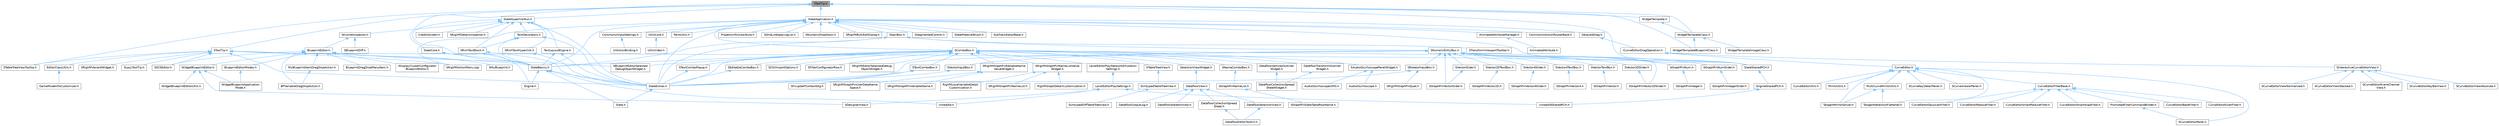 digraph "IToolTip.h"
{
 // INTERACTIVE_SVG=YES
 // LATEX_PDF_SIZE
  bgcolor="transparent";
  edge [fontname=Helvetica,fontsize=10,labelfontname=Helvetica,labelfontsize=10];
  node [fontname=Helvetica,fontsize=10,shape=box,height=0.2,width=0.4];
  Node1 [id="Node000001",label="IToolTip.h",height=0.2,width=0.4,color="gray40", fillcolor="grey60", style="filled", fontcolor="black",tooltip=" "];
  Node1 -> Node2 [id="edge1_Node000001_Node000002",dir="back",color="steelblue1",style="solid",tooltip=" "];
  Node2 [id="Node000002",label="STableTreeViewTooltip.h",height=0.2,width=0.4,color="grey40", fillcolor="white", style="filled",URL="$d3/d09/STableTreeViewTooltip_8h.html",tooltip=" "];
  Node1 -> Node3 [id="edge2_Node000001_Node000003",dir="back",color="steelblue1",style="solid",tooltip=" "];
  Node3 [id="Node000003",label="SToolTip.h",height=0.2,width=0.4,color="grey40", fillcolor="white", style="filled",URL="$db/da8/SToolTip_8h.html",tooltip=" "];
  Node3 -> Node4 [id="edge3_Node000003_Node000004",dir="back",color="steelblue1",style="solid",tooltip=" "];
  Node4 [id="Node000004",label="EditorClassUtils.h",height=0.2,width=0.4,color="grey40", fillcolor="white", style="filled",URL="$d8/d26/EditorClassUtils_8h.html",tooltip=" "];
  Node4 -> Node5 [id="edge4_Node000004_Node000005",dir="back",color="steelblue1",style="solid",tooltip=" "];
  Node5 [id="Node000005",label="GameModeInfoCustomizer.h",height=0.2,width=0.4,color="grey40", fillcolor="white", style="filled",URL="$d5/df3/GameModeInfoCustomizer_8h.html",tooltip=" "];
  Node3 -> Node6 [id="edge5_Node000003_Node000006",dir="back",color="steelblue1",style="solid",tooltip=" "];
  Node6 [id="Node000006",label="SLazyToolTip.h",height=0.2,width=0.4,color="grey40", fillcolor="white", style="filled",URL="$da/dc5/SLazyToolTip_8h.html",tooltip=" "];
  Node3 -> Node7 [id="edge6_Node000003_Node000007",dir="back",color="steelblue1",style="solid",tooltip=" "];
  Node7 [id="Node000007",label="SRigVMActionMenu.cpp",height=0.2,width=0.4,color="grey40", fillcolor="white", style="filled",URL="$dc/d4c/SRigVMActionMenu_8cpp.html",tooltip=" "];
  Node3 -> Node8 [id="edge7_Node000003_Node000008",dir="back",color="steelblue1",style="solid",tooltip=" "];
  Node8 [id="Node000008",label="SRigVMVariantWidget.h",height=0.2,width=0.4,color="grey40", fillcolor="white", style="filled",URL="$d5/d61/SRigVMVariantWidget_8h.html",tooltip=" "];
  Node3 -> Node9 [id="edge8_Node000003_Node000009",dir="back",color="steelblue1",style="solid",tooltip=" "];
  Node9 [id="Node000009",label="SSCSEditor.h",height=0.2,width=0.4,color="grey40", fillcolor="white", style="filled",URL="$d0/d2e/SSCSEditor_8h.html",tooltip=" "];
  Node3 -> Node2 [id="edge9_Node000003_Node000002",dir="back",color="steelblue1",style="solid",tooltip=" "];
  Node3 -> Node10 [id="edge10_Node000003_Node000010",dir="back",color="steelblue1",style="solid",tooltip=" "];
  Node10 [id="Node000010",label="SlateBasics.h",height=0.2,width=0.4,color="grey40", fillcolor="white", style="filled",URL="$da/d2f/SlateBasics_8h.html",tooltip=" "];
  Node10 -> Node11 [id="edge11_Node000010_Node000011",dir="back",color="steelblue1",style="solid",tooltip=" "];
  Node11 [id="Node000011",label="Engine.h",height=0.2,width=0.4,color="grey40", fillcolor="white", style="filled",URL="$d1/d34/Public_2Engine_8h.html",tooltip=" "];
  Node10 -> Node12 [id="edge12_Node000010_Node000012",dir="back",color="steelblue1",style="solid",tooltip=" "];
  Node12 [id="Node000012",label="Slate.h",height=0.2,width=0.4,color="grey40", fillcolor="white", style="filled",URL="$d2/dc0/Slate_8h.html",tooltip=" "];
  Node10 -> Node13 [id="edge13_Node000010_Node000013",dir="back",color="steelblue1",style="solid",tooltip=" "];
  Node13 [id="Node000013",label="SlateExtras.h",height=0.2,width=0.4,color="grey40", fillcolor="white", style="filled",URL="$d8/dec/SlateExtras_8h.html",tooltip=" "];
  Node13 -> Node12 [id="edge14_Node000013_Node000012",dir="back",color="steelblue1",style="solid",tooltip=" "];
  Node10 -> Node14 [id="edge15_Node000010_Node000014",dir="back",color="steelblue1",style="solid",tooltip=" "];
  Node14 [id="Node000014",label="UnrealEd.h",height=0.2,width=0.4,color="grey40", fillcolor="white", style="filled",URL="$d2/d5f/UnrealEd_8h.html",tooltip=" "];
  Node3 -> Node13 [id="edge16_Node000003_Node000013",dir="back",color="steelblue1",style="solid",tooltip=" "];
  Node3 -> Node15 [id="edge17_Node000003_Node000015",dir="back",color="steelblue1",style="solid",tooltip=" "];
  Node15 [id="Node000015",label="SlateSharedPCH.h",height=0.2,width=0.4,color="grey40", fillcolor="white", style="filled",URL="$d1/dfc/SlateSharedPCH_8h.html",tooltip=" "];
  Node15 -> Node16 [id="edge18_Node000015_Node000016",dir="back",color="steelblue1",style="solid",tooltip=" "];
  Node16 [id="Node000016",label="EngineSharedPCH.h",height=0.2,width=0.4,color="grey40", fillcolor="white", style="filled",URL="$dc/dbb/EngineSharedPCH_8h.html",tooltip=" "];
  Node16 -> Node17 [id="edge19_Node000016_Node000017",dir="back",color="steelblue1",style="solid",tooltip=" "];
  Node17 [id="Node000017",label="UnrealEdSharedPCH.h",height=0.2,width=0.4,color="grey40", fillcolor="white", style="filled",URL="$d1/de6/UnrealEdSharedPCH_8h.html",tooltip=" "];
  Node1 -> Node18 [id="edge20_Node000001_Node000018",dir="back",color="steelblue1",style="solid",tooltip=" "];
  Node18 [id="Node000018",label="SlateApplication.h",height=0.2,width=0.4,color="grey40", fillcolor="white", style="filled",URL="$db/d28/SlateApplication_8h.html",tooltip=" "];
  Node18 -> Node19 [id="edge21_Node000018_Node000019",dir="back",color="steelblue1",style="solid",tooltip=" "];
  Node19 [id="Node000019",label="AnimatedAttributeManager.h",height=0.2,width=0.4,color="grey40", fillcolor="white", style="filled",URL="$d8/d68/AnimatedAttributeManager_8h.html",tooltip=" "];
  Node19 -> Node20 [id="edge22_Node000019_Node000020",dir="back",color="steelblue1",style="solid",tooltip=" "];
  Node20 [id="Node000020",label="AnimatedAttribute.h",height=0.2,width=0.4,color="grey40", fillcolor="white", style="filled",URL="$dd/df4/AnimatedAttribute_8h.html",tooltip=" "];
  Node18 -> Node21 [id="edge23_Node000018_Node000021",dir="back",color="steelblue1",style="solid",tooltip=" "];
  Node21 [id="Node000021",label="CommonUIActionRouterBase.h",height=0.2,width=0.4,color="grey40", fillcolor="white", style="filled",URL="$d9/dd5/CommonUIActionRouterBase_8h.html",tooltip=" "];
  Node18 -> Node22 [id="edge24_Node000018_Node000022",dir="back",color="steelblue1",style="solid",tooltip=" "];
  Node22 [id="Node000022",label="CommonUIInputSettings.h",height=0.2,width=0.4,color="grey40", fillcolor="white", style="filled",URL="$d4/d5b/CommonUIInputSettings_8h.html",tooltip=" "];
  Node22 -> Node23 [id="edge25_Node000022_Node000023",dir="back",color="steelblue1",style="solid",tooltip=" "];
  Node23 [id="Node000023",label="UIActionBinding.h",height=0.2,width=0.4,color="grey40", fillcolor="white", style="filled",URL="$d9/d31/UIActionBinding_8h.html",tooltip=" "];
  Node18 -> Node24 [id="edge26_Node000018_Node000024",dir="back",color="steelblue1",style="solid",tooltip=" "];
  Node24 [id="Node000024",label="DelayedDrag.h",height=0.2,width=0.4,color="grey40", fillcolor="white", style="filled",URL="$d7/d2b/DelayedDrag_8h.html",tooltip=" "];
  Node24 -> Node25 [id="edge27_Node000024_Node000025",dir="back",color="steelblue1",style="solid",tooltip=" "];
  Node25 [id="Node000025",label="ICurveEditorDragOperation.h",height=0.2,width=0.4,color="grey40", fillcolor="white", style="filled",URL="$d7/d15/ICurveEditorDragOperation_8h.html",tooltip=" "];
  Node25 -> Node26 [id="edge28_Node000025_Node000026",dir="back",color="steelblue1",style="solid",tooltip=" "];
  Node26 [id="Node000026",label="CurveEditor.h",height=0.2,width=0.4,color="grey40", fillcolor="white", style="filled",URL="$d1/d27/CurveEditor_8h.html",tooltip=" "];
  Node26 -> Node27 [id="edge29_Node000026_Node000027",dir="back",color="steelblue1",style="solid",tooltip=" "];
  Node27 [id="Node000027",label="CurveEditorFilterBase.h",height=0.2,width=0.4,color="grey40", fillcolor="white", style="filled",URL="$d9/d6a/CurveEditorFilterBase_8h.html",tooltip=" "];
  Node27 -> Node28 [id="edge30_Node000027_Node000028",dir="back",color="steelblue1",style="solid",tooltip=" "];
  Node28 [id="Node000028",label="CurveEditorBakeFilter.h",height=0.2,width=0.4,color="grey40", fillcolor="white", style="filled",URL="$dd/d47/CurveEditorBakeFilter_8h.html",tooltip=" "];
  Node27 -> Node29 [id="edge31_Node000027_Node000029",dir="back",color="steelblue1",style="solid",tooltip=" "];
  Node29 [id="Node000029",label="CurveEditorEulerFilter.h",height=0.2,width=0.4,color="grey40", fillcolor="white", style="filled",URL="$d1/d0e/CurveEditorEulerFilter_8h.html",tooltip=" "];
  Node27 -> Node30 [id="edge32_Node000027_Node000030",dir="back",color="steelblue1",style="solid",tooltip=" "];
  Node30 [id="Node000030",label="CurveEditorGaussianFilter.h",height=0.2,width=0.4,color="grey40", fillcolor="white", style="filled",URL="$d1/de6/CurveEditorGaussianFilter_8h.html",tooltip=" "];
  Node27 -> Node31 [id="edge33_Node000027_Node000031",dir="back",color="steelblue1",style="solid",tooltip=" "];
  Node31 [id="Node000031",label="CurveEditorReduceFilter.h",height=0.2,width=0.4,color="grey40", fillcolor="white", style="filled",URL="$d4/d9f/CurveEditorReduceFilter_8h.html",tooltip=" "];
  Node27 -> Node32 [id="edge34_Node000027_Node000032",dir="back",color="steelblue1",style="solid",tooltip=" "];
  Node32 [id="Node000032",label="CurveEditorSmartReduceFilter.h",height=0.2,width=0.4,color="grey40", fillcolor="white", style="filled",URL="$d9/d5a/CurveEditorSmartReduceFilter_8h.html",tooltip=" "];
  Node27 -> Node33 [id="edge35_Node000027_Node000033",dir="back",color="steelblue1",style="solid",tooltip=" "];
  Node33 [id="Node000033",label="CurveEditorSmartSnapFilter.h",height=0.2,width=0.4,color="grey40", fillcolor="white", style="filled",URL="$d1/dfb/CurveEditorSmartSnapFilter_8h.html",tooltip=" "];
  Node27 -> Node34 [id="edge36_Node000027_Node000034",dir="back",color="steelblue1",style="solid",tooltip=" "];
  Node34 [id="Node000034",label="PromotedFilterCommandBinder.h",height=0.2,width=0.4,color="grey40", fillcolor="white", style="filled",URL="$da/d3b/PromotedFilterCommandBinder_8h.html",tooltip=" "];
  Node34 -> Node35 [id="edge37_Node000034_Node000035",dir="back",color="steelblue1",style="solid",tooltip=" "];
  Node35 [id="Node000035",label="SCurveEditorPanel.h",height=0.2,width=0.4,color="grey40", fillcolor="white", style="filled",URL="$db/d60/SCurveEditorPanel_8h.html",tooltip=" "];
  Node26 -> Node36 [id="edge38_Node000026_Node000036",dir="back",color="steelblue1",style="solid",tooltip=" "];
  Node36 [id="Node000036",label="CurveEditorUtils.h",height=0.2,width=0.4,color="grey40", fillcolor="white", style="filled",URL="$d3/d81/CurveEditorUtils_8h.html",tooltip=" "];
  Node26 -> Node37 [id="edge39_Node000026_Node000037",dir="back",color="steelblue1",style="solid",tooltip=" "];
  Node37 [id="Node000037",label="MirrorUtils.h",height=0.2,width=0.4,color="grey40", fillcolor="white", style="filled",URL="$da/d75/MirrorUtils_8h.html",tooltip=" "];
  Node26 -> Node38 [id="edge40_Node000026_Node000038",dir="back",color="steelblue1",style="solid",tooltip=" "];
  Node38 [id="Node000038",label="MultiCurveMirrorUtils.h",height=0.2,width=0.4,color="grey40", fillcolor="white", style="filled",URL="$da/d1b/MultiCurveMirrorUtils_8h.html",tooltip=" "];
  Node38 -> Node39 [id="edge41_Node000038_Node000039",dir="back",color="steelblue1",style="solid",tooltip=" "];
  Node39 [id="Node000039",label="TangentMirrorSolver.h",height=0.2,width=0.4,color="grey40", fillcolor="white", style="filled",URL="$dc/dea/TangentMirrorSolver_8h.html",tooltip=" "];
  Node38 -> Node40 [id="edge42_Node000038_Node000040",dir="back",color="steelblue1",style="solid",tooltip=" "];
  Node40 [id="Node000040",label="TangentSelectionFlattener.h",height=0.2,width=0.4,color="grey40", fillcolor="white", style="filled",URL="$d7/dd8/TangentSelectionFlattener_8h.html",tooltip=" "];
  Node26 -> Node35 [id="edge43_Node000026_Node000035",dir="back",color="steelblue1",style="solid",tooltip=" "];
  Node26 -> Node41 [id="edge44_Node000026_Node000041",dir="back",color="steelblue1",style="solid",tooltip=" "];
  Node41 [id="Node000041",label="SCurveKeyDetailPanel.h",height=0.2,width=0.4,color="grey40", fillcolor="white", style="filled",URL="$d9/d1c/SCurveKeyDetailPanel_8h.html",tooltip=" "];
  Node26 -> Node42 [id="edge45_Node000026_Node000042",dir="back",color="steelblue1",style="solid",tooltip=" "];
  Node42 [id="Node000042",label="SCurveViewerPanel.h",height=0.2,width=0.4,color="grey40", fillcolor="white", style="filled",URL="$de/d3b/SCurveViewerPanel_8h.html",tooltip=" "];
  Node26 -> Node39 [id="edge46_Node000026_Node000039",dir="back",color="steelblue1",style="solid",tooltip=" "];
  Node26 -> Node40 [id="edge47_Node000026_Node000040",dir="back",color="steelblue1",style="solid",tooltip=" "];
  Node25 -> Node43 [id="edge48_Node000025_Node000043",dir="back",color="steelblue1",style="solid",tooltip=" "];
  Node43 [id="Node000043",label="SInteractiveCurveEditorView.h",height=0.2,width=0.4,color="grey40", fillcolor="white", style="filled",URL="$d2/dd9/SInteractiveCurveEditorView_8h.html",tooltip=" "];
  Node43 -> Node44 [id="edge49_Node000043_Node000044",dir="back",color="steelblue1",style="solid",tooltip=" "];
  Node44 [id="Node000044",label="SCurveEditorEventChannel\lView.h",height=0.2,width=0.4,color="grey40", fillcolor="white", style="filled",URL="$d9/df1/SCurveEditorEventChannelView_8h.html",tooltip=" "];
  Node43 -> Node45 [id="edge50_Node000043_Node000045",dir="back",color="steelblue1",style="solid",tooltip=" "];
  Node45 [id="Node000045",label="SCurveEditorKeyBarView.h",height=0.2,width=0.4,color="grey40", fillcolor="white", style="filled",URL="$d8/d9c/SCurveEditorKeyBarView_8h.html",tooltip=" "];
  Node43 -> Node46 [id="edge51_Node000043_Node000046",dir="back",color="steelblue1",style="solid",tooltip=" "];
  Node46 [id="Node000046",label="SCurveEditorViewAbsolute.h",height=0.2,width=0.4,color="grey40", fillcolor="white", style="filled",URL="$d0/d52/SCurveEditorViewAbsolute_8h.html",tooltip=" "];
  Node43 -> Node47 [id="edge52_Node000043_Node000047",dir="back",color="steelblue1",style="solid",tooltip=" "];
  Node47 [id="Node000047",label="SCurveEditorViewNormalized.h",height=0.2,width=0.4,color="grey40", fillcolor="white", style="filled",URL="$d5/de3/SCurveEditorViewNormalized_8h.html",tooltip=" "];
  Node43 -> Node48 [id="edge53_Node000043_Node000048",dir="back",color="steelblue1",style="solid",tooltip=" "];
  Node48 [id="Node000048",label="SCurveEditorViewStacked.h",height=0.2,width=0.4,color="grey40", fillcolor="white", style="filled",URL="$d0/d5a/SCurveEditorViewStacked_8h.html",tooltip=" "];
  Node18 -> Node49 [id="edge54_Node000018_Node000049",dir="back",color="steelblue1",style="solid",tooltip=" "];
  Node49 [id="Node000049",label="PaintUtils.h",height=0.2,width=0.4,color="grey40", fillcolor="white", style="filled",URL="$d9/da6/PaintUtils_8h.html",tooltip=" "];
  Node18 -> Node50 [id="edge55_Node000018_Node000050",dir="back",color="steelblue1",style="solid",tooltip=" "];
  Node50 [id="Node000050",label="PropertyInfoViewStyle.h",height=0.2,width=0.4,color="grey40", fillcolor="white", style="filled",URL="$d0/da8/PropertyInfoViewStyle_8h.html",tooltip=" "];
  Node18 -> Node51 [id="edge56_Node000018_Node000051",dir="back",color="steelblue1",style="solid",tooltip=" "];
  Node51 [id="Node000051",label="SComboBox.h",height=0.2,width=0.4,color="grey40", fillcolor="white", style="filled",URL="$d2/dd5/SComboBox_8h.html",tooltip=" "];
  Node51 -> Node52 [id="edge57_Node000051_Node000052",dir="back",color="steelblue1",style="solid",tooltip=" "];
  Node52 [id="Node000052",label="DataflowTransformOutliner\lWidget.h",height=0.2,width=0.4,color="grey40", fillcolor="white", style="filled",URL="$d8/df9/DataflowTransformOutlinerWidget_8h.html",tooltip=" "];
  Node52 -> Node53 [id="edge58_Node000052_Node000053",dir="back",color="steelblue1",style="solid",tooltip=" "];
  Node53 [id="Node000053",label="DataflowCollectionSpread\lSheetWidget.h",height=0.2,width=0.4,color="grey40", fillcolor="white", style="filled",URL="$da/da3/DataflowCollectionSpreadSheetWidget_8h.html",tooltip=" "];
  Node51 -> Node54 [id="edge59_Node000051_Node000054",dir="back",color="steelblue1",style="solid",tooltip=" "];
  Node54 [id="Node000054",label="DataflowVerticesOutliner\lWidget.h",height=0.2,width=0.4,color="grey40", fillcolor="white", style="filled",URL="$dd/deb/DataflowVerticesOutlinerWidget_8h.html",tooltip=" "];
  Node54 -> Node53 [id="edge60_Node000054_Node000053",dir="back",color="steelblue1",style="solid",tooltip=" "];
  Node51 -> Node55 [id="edge61_Node000051_Node000055",dir="back",color="steelblue1",style="solid",tooltip=" "];
  Node55 [id="Node000055",label="LevelEditorPlayNetworkEmulation\lSettings.h",height=0.2,width=0.4,color="grey40", fillcolor="white", style="filled",URL="$d4/d35/LevelEditorPlayNetworkEmulationSettings_8h.html",tooltip=" "];
  Node55 -> Node56 [id="edge62_Node000055_Node000056",dir="back",color="steelblue1",style="solid",tooltip=" "];
  Node56 [id="Node000056",label="LevelEditorPlaySettings.h",height=0.2,width=0.4,color="grey40", fillcolor="white", style="filled",URL="$d4/d3b/LevelEditorPlaySettings_8h.html",tooltip=" "];
  Node56 -> Node57 [id="edge63_Node000056_Node000057",dir="back",color="steelblue1",style="solid",tooltip=" "];
  Node57 [id="Node000057",label="SDesignerView.h",height=0.2,width=0.4,color="grey40", fillcolor="white", style="filled",URL="$d2/d14/SDesignerView_8h.html",tooltip=" "];
  Node56 -> Node14 [id="edge64_Node000056_Node000014",dir="back",color="steelblue1",style="solid",tooltip=" "];
  Node56 -> Node17 [id="edge65_Node000056_Node000017",dir="back",color="steelblue1",style="solid",tooltip=" "];
  Node51 -> Node58 [id="edge66_Node000051_Node000058",dir="back",color="steelblue1",style="solid",tooltip=" "];
  Node58 [id="Node000058",label="SAudioOscilloscopePanelWidget.h",height=0.2,width=0.4,color="grey40", fillcolor="white", style="filled",URL="$db/d7e/SAudioOscilloscopePanelWidget_8h.html",tooltip=" "];
  Node58 -> Node59 [id="edge67_Node000058_Node000059",dir="back",color="steelblue1",style="solid",tooltip=" "];
  Node59 [id="Node000059",label="AudioOscilloscope.h",height=0.2,width=0.4,color="grey40", fillcolor="white", style="filled",URL="$d5/d81/AudioOscilloscope_8h.html",tooltip=" "];
  Node58 -> Node60 [id="edge68_Node000058_Node000060",dir="back",color="steelblue1",style="solid",tooltip=" "];
  Node60 [id="Node000060",label="AudioOscilloscopeUMG.h",height=0.2,width=0.4,color="grey40", fillcolor="white", style="filled",URL="$df/de7/AudioOscilloscopeUMG_8h.html",tooltip=" "];
  Node51 -> Node61 [id="edge69_Node000051_Node000061",dir="back",color="steelblue1",style="solid",tooltip=" "];
  Node61 [id="Node000061",label="SBlueprintEditorSelected\lDebugObjectWidget.h",height=0.2,width=0.4,color="grey40", fillcolor="white", style="filled",URL="$de/d6c/SBlueprintEditorSelectedDebugObjectWidget_8h.html",tooltip=" "];
  Node51 -> Node62 [id="edge70_Node000051_Node000062",dir="back",color="steelblue1",style="solid",tooltip=" "];
  Node62 [id="Node000062",label="SCSVImportOptions.h",height=0.2,width=0.4,color="grey40", fillcolor="white", style="filled",URL="$d7/dfe/SCSVImportOptions_8h.html",tooltip=" "];
  Node51 -> Node63 [id="edge71_Node000051_Node000063",dir="back",color="steelblue1",style="solid",tooltip=" "];
  Node63 [id="Node000063",label="SEditableComboBox.h",height=0.2,width=0.4,color="grey40", fillcolor="white", style="filled",URL="$d0/d8c/SEditableComboBox_8h.html",tooltip=" "];
  Node63 -> Node13 [id="edge72_Node000063_Node000013",dir="back",color="steelblue1",style="solid",tooltip=" "];
  Node51 -> Node64 [id="edge73_Node000051_Node000064",dir="back",color="steelblue1",style="solid",tooltip=" "];
  Node64 [id="Node000064",label="SFilterConfiguratorRow.h",height=0.2,width=0.4,color="grey40", fillcolor="white", style="filled",URL="$d2/d18/SFilterConfiguratorRow_8h.html",tooltip=" "];
  Node51 -> Node65 [id="edge74_Node000051_Node000065",dir="back",color="steelblue1",style="solid",tooltip=" "];
  Node65 [id="Node000065",label="SNameComboBox.h",height=0.2,width=0.4,color="grey40", fillcolor="white", style="filled",URL="$d8/d4b/SNameComboBox_8h.html",tooltip=" "];
  Node65 -> Node66 [id="edge75_Node000065_Node000066",dir="back",color="steelblue1",style="solid",tooltip=" "];
  Node66 [id="Node000066",label="SGraphPinNameList.h",height=0.2,width=0.4,color="grey40", fillcolor="white", style="filled",URL="$d4/d09/SGraphPinNameList_8h.html",tooltip=" "];
  Node66 -> Node67 [id="edge76_Node000066_Node000067",dir="back",color="steelblue1",style="solid",tooltip=" "];
  Node67 [id="Node000067",label="SGraphPinDataTableRowName.h",height=0.2,width=0.4,color="grey40", fillcolor="white", style="filled",URL="$d3/d40/SGraphPinDataTableRowName_8h.html",tooltip=" "];
  Node51 -> Node68 [id="edge77_Node000051_Node000068",dir="back",color="steelblue1",style="solid",tooltip=" "];
  Node68 [id="Node000068",label="SRigVMEditorSelectedDebug\lObjectWidget.h",height=0.2,width=0.4,color="grey40", fillcolor="white", style="filled",URL="$d9/dcd/SRigVMEditorSelectedDebugObjectWidget_8h.html",tooltip=" "];
  Node51 -> Node69 [id="edge78_Node000051_Node000069",dir="back",color="steelblue1",style="solid",tooltip=" "];
  Node69 [id="Node000069",label="SRigVMGraphPinEditableName\lValueWidget.h",height=0.2,width=0.4,color="grey40", fillcolor="white", style="filled",URL="$da/d0c/SRigVMGraphPinEditableNameValueWidget_8h.html",tooltip=" "];
  Node69 -> Node70 [id="edge79_Node000069_Node000070",dir="back",color="steelblue1",style="solid",tooltip=" "];
  Node70 [id="Node000070",label="SRigVMGraphPinUserDataName\lSpace.h",height=0.2,width=0.4,color="grey40", fillcolor="white", style="filled",URL="$d7/dfd/SRigVMGraphPinUserDataNameSpace_8h.html",tooltip=" "];
  Node69 -> Node71 [id="edge80_Node000069_Node000071",dir="back",color="steelblue1",style="solid",tooltip=" "];
  Node71 [id="Node000071",label="SRigVMGraphPinVariableName.h",height=0.2,width=0.4,color="grey40", fillcolor="white", style="filled",URL="$d0/da1/SRigVMGraphPinVariableName_8h.html",tooltip=" "];
  Node51 -> Node72 [id="edge81_Node000051_Node000072",dir="back",color="steelblue1",style="solid",tooltip=" "];
  Node72 [id="Node000072",label="SRigVMGraphPinNameListValue\lWidget.h",height=0.2,width=0.4,color="grey40", fillcolor="white", style="filled",URL="$dc/dac/SRigVMGraphPinNameListValueWidget_8h.html",tooltip=" "];
  Node72 -> Node73 [id="edge82_Node000072_Node000073",dir="back",color="steelblue1",style="solid",tooltip=" "];
  Node73 [id="Node000073",label="RigVMGraphDetailCustomization.h",height=0.2,width=0.4,color="grey40", fillcolor="white", style="filled",URL="$da/d8c/RigVMGraphDetailCustomization_8h.html",tooltip=" "];
  Node72 -> Node74 [id="edge83_Node000072_Node000074",dir="back",color="steelblue1",style="solid",tooltip=" "];
  Node74 [id="Node000074",label="RigVMLocalVariableDetail\lCustomization.h",height=0.2,width=0.4,color="grey40", fillcolor="white", style="filled",URL="$de/de8/RigVMLocalVariableDetailCustomization_8h.html",tooltip=" "];
  Node72 -> Node75 [id="edge84_Node000072_Node000075",dir="back",color="steelblue1",style="solid",tooltip=" "];
  Node75 [id="Node000075",label="SRigVMGraphPinNameList.h",height=0.2,width=0.4,color="grey40", fillcolor="white", style="filled",URL="$d7/dfc/SRigVMGraphPinNameList_8h.html",tooltip=" "];
  Node51 -> Node76 [id="edge85_Node000051_Node000076",dir="back",color="steelblue1",style="solid",tooltip=" "];
  Node76 [id="Node000076",label="STableTreeView.h",height=0.2,width=0.4,color="grey40", fillcolor="white", style="filled",URL="$dd/d46/STableTreeView_8h.html",tooltip=" "];
  Node76 -> Node77 [id="edge86_Node000076_Node000077",dir="back",color="steelblue1",style="solid",tooltip=" "];
  Node77 [id="Node000077",label="SUntypedTableTreeView.h",height=0.2,width=0.4,color="grey40", fillcolor="white", style="filled",URL="$da/dc1/SUntypedTableTreeView_8h.html",tooltip=" "];
  Node77 -> Node78 [id="edge87_Node000077_Node000078",dir="back",color="steelblue1",style="solid",tooltip=" "];
  Node78 [id="Node000078",label="SUntypedDiffTableTreeView.h",height=0.2,width=0.4,color="grey40", fillcolor="white", style="filled",URL="$d2/dd2/SUntypedDiffTableTreeView_8h.html",tooltip=" "];
  Node51 -> Node79 [id="edge88_Node000051_Node000079",dir="back",color="steelblue1",style="solid",tooltip=" "];
  Node79 [id="Node000079",label="STextComboBox.h",height=0.2,width=0.4,color="grey40", fillcolor="white", style="filled",URL="$d6/d14/STextComboBox_8h.html",tooltip=" "];
  Node79 -> Node80 [id="edge89_Node000079_Node000080",dir="back",color="steelblue1",style="solid",tooltip=" "];
  Node80 [id="Node000080",label="SFixupSelfContextDlg.h",height=0.2,width=0.4,color="grey40", fillcolor="white", style="filled",URL="$d5/da4/SFixupSelfContextDlg_8h.html",tooltip=" "];
  Node79 -> Node13 [id="edge90_Node000079_Node000013",dir="back",color="steelblue1",style="solid",tooltip=" "];
  Node51 -> Node81 [id="edge91_Node000051_Node000081",dir="back",color="steelblue1",style="solid",tooltip=" "];
  Node81 [id="Node000081",label="STextComboPopup.h",height=0.2,width=0.4,color="grey40", fillcolor="white", style="filled",URL="$d1/d76/STextComboPopup_8h.html",tooltip=" "];
  Node81 -> Node13 [id="edge92_Node000081_Node000013",dir="back",color="steelblue1",style="solid",tooltip=" "];
  Node51 -> Node82 [id="edge93_Node000051_Node000082",dir="back",color="steelblue1",style="solid",tooltip=" "];
  Node82 [id="Node000082",label="SelectionViewWidget.h",height=0.2,width=0.4,color="grey40", fillcolor="white", style="filled",URL="$dc/db5/SelectionViewWidget_8h.html",tooltip=" "];
  Node82 -> Node83 [id="edge94_Node000082_Node000083",dir="back",color="steelblue1",style="solid",tooltip=" "];
  Node83 [id="Node000083",label="DataflowView.h",height=0.2,width=0.4,color="grey40", fillcolor="white", style="filled",URL="$d4/d2e/DataflowView_8h.html",tooltip=" "];
  Node83 -> Node84 [id="edge95_Node000083_Node000084",dir="back",color="steelblue1",style="solid",tooltip=" "];
  Node84 [id="Node000084",label="DataflowCollectionSpread\lSheet.h",height=0.2,width=0.4,color="grey40", fillcolor="white", style="filled",URL="$da/da7/DataflowCollectionSpreadSheet_8h.html",tooltip=" "];
  Node84 -> Node85 [id="edge96_Node000084_Node000085",dir="back",color="steelblue1",style="solid",tooltip=" "];
  Node85 [id="Node000085",label="DataflowEditorToolkit.h",height=0.2,width=0.4,color="grey40", fillcolor="white", style="filled",URL="$d8/d80/DataflowEditorToolkit_8h.html",tooltip=" "];
  Node83 -> Node86 [id="edge97_Node000083_Node000086",dir="back",color="steelblue1",style="solid",tooltip=" "];
  Node86 [id="Node000086",label="DataflowOutputLog.h",height=0.2,width=0.4,color="grey40", fillcolor="white", style="filled",URL="$df/d1e/DataflowOutputLog_8h.html",tooltip=" "];
  Node83 -> Node87 [id="edge98_Node000083_Node000087",dir="back",color="steelblue1",style="solid",tooltip=" "];
  Node87 [id="Node000087",label="DataflowSelectionView.h",height=0.2,width=0.4,color="grey40", fillcolor="white", style="filled",URL="$d6/d34/DataflowSelectionView_8h.html",tooltip=" "];
  Node87 -> Node85 [id="edge99_Node000087_Node000085",dir="back",color="steelblue1",style="solid",tooltip=" "];
  Node83 -> Node88 [id="edge100_Node000083_Node000088",dir="back",color="steelblue1",style="solid",tooltip=" "];
  Node88 [id="Node000088",label="DataflowSkeletonView.h",height=0.2,width=0.4,color="grey40", fillcolor="white", style="filled",URL="$d7/df7/DataflowSkeletonView_8h.html",tooltip=" "];
  Node51 -> Node10 [id="edge101_Node000051_Node000010",dir="back",color="steelblue1",style="solid",tooltip=" "];
  Node51 -> Node13 [id="edge102_Node000051_Node000013",dir="back",color="steelblue1",style="solid",tooltip=" "];
  Node51 -> Node15 [id="edge103_Node000051_Node000015",dir="back",color="steelblue1",style="solid",tooltip=" "];
  Node18 -> Node89 [id="edge104_Node000018_Node000089",dir="back",color="steelblue1",style="solid",tooltip=" "];
  Node89 [id="Node000089",label="SGridLineSpacingList.h",height=0.2,width=0.4,color="grey40", fillcolor="white", style="filled",URL="$db/d48/SGridLineSpacingList_8h.html",tooltip=" "];
  Node18 -> Node90 [id="edge105_Node000018_Node000090",dir="back",color="steelblue1",style="solid",tooltip=" "];
  Node90 [id="Node000090",label="SNumericDropDown.h",height=0.2,width=0.4,color="grey40", fillcolor="white", style="filled",URL="$d3/d12/SNumericDropDown_8h.html",tooltip=" "];
  Node18 -> Node7 [id="edge106_Node000018_Node000007",dir="back",color="steelblue1",style="solid",tooltip=" "];
  Node18 -> Node91 [id="edge107_Node000018_Node000091",dir="back",color="steelblue1",style="solid",tooltip=" "];
  Node91 [id="Node000091",label="SRigVMBulkEditDialog.h",height=0.2,width=0.4,color="grey40", fillcolor="white", style="filled",URL="$dd/d89/SRigVMBulkEditDialog_8h.html",tooltip=" "];
  Node18 -> Node92 [id="edge108_Node000018_Node000092",dir="back",color="steelblue1",style="solid",tooltip=" "];
  Node92 [id="Node000092",label="SSegmentedControl.h",height=0.2,width=0.4,color="grey40", fillcolor="white", style="filled",URL="$d3/d4f/SSegmentedControl_8h.html",tooltip=" "];
  Node18 -> Node93 [id="edge109_Node000018_Node000093",dir="back",color="steelblue1",style="solid",tooltip=" "];
  Node93 [id="Node000093",label="SSpinBox.h",height=0.2,width=0.4,color="grey40", fillcolor="white", style="filled",URL="$d5/da5/SSpinBox_8h.html",tooltip=" "];
  Node93 -> Node94 [id="edge110_Node000093_Node000094",dir="back",color="steelblue1",style="solid",tooltip=" "];
  Node94 [id="Node000094",label="SNumericEntryBox.h",height=0.2,width=0.4,color="grey40", fillcolor="white", style="filled",URL="$d8/d1a/SNumericEntryBox_8h.html",tooltip=" "];
  Node94 -> Node95 [id="edge111_Node000094_Node000095",dir="back",color="steelblue1",style="solid",tooltip=" "];
  Node95 [id="Node000095",label="SGraphPinNum.h",height=0.2,width=0.4,color="grey40", fillcolor="white", style="filled",URL="$d7/da4/SGraphPinNum_8h.html",tooltip=" "];
  Node95 -> Node96 [id="edge112_Node000095_Node000096",dir="back",color="steelblue1",style="solid",tooltip=" "];
  Node96 [id="Node000096",label="SGraphPinInteger.h",height=0.2,width=0.4,color="grey40", fillcolor="white", style="filled",URL="$df/d54/SGraphPinInteger_8h.html",tooltip=" "];
  Node94 -> Node97 [id="edge113_Node000094_Node000097",dir="back",color="steelblue1",style="solid",tooltip=" "];
  Node97 [id="Node000097",label="SGraphPinNumSlider.h",height=0.2,width=0.4,color="grey40", fillcolor="white", style="filled",URL="$d5/d00/SGraphPinNumSlider_8h.html",tooltip=" "];
  Node97 -> Node98 [id="edge114_Node000097_Node000098",dir="back",color="steelblue1",style="solid",tooltip=" "];
  Node98 [id="Node000098",label="SGraphPinIntegerSlider.h",height=0.2,width=0.4,color="grey40", fillcolor="white", style="filled",URL="$da/d60/SGraphPinIntegerSlider_8h.html",tooltip=" "];
  Node94 -> Node99 [id="edge115_Node000094_Node000099",dir="back",color="steelblue1",style="solid",tooltip=" "];
  Node99 [id="Node000099",label="SGraphPinVector2DSlider.h",height=0.2,width=0.4,color="grey40", fillcolor="white", style="filled",URL="$d7/d05/SGraphPinVector2DSlider_8h.html",tooltip=" "];
  Node94 -> Node100 [id="edge116_Node000094_Node000100",dir="back",color="steelblue1",style="solid",tooltip=" "];
  Node100 [id="Node000100",label="SGraphPinVectorSlider.h",height=0.2,width=0.4,color="grey40", fillcolor="white", style="filled",URL="$dc/d38/SGraphPinVectorSlider_8h.html",tooltip=" "];
  Node94 -> Node101 [id="edge117_Node000094_Node000101",dir="back",color="steelblue1",style="solid",tooltip=" "];
  Node101 [id="Node000101",label="SRotatorInputBox.h",height=0.2,width=0.4,color="grey40", fillcolor="white", style="filled",URL="$de/dd2/SRotatorInputBox_8h.html",tooltip=" "];
  Node101 -> Node102 [id="edge118_Node000101_Node000102",dir="back",color="steelblue1",style="solid",tooltip=" "];
  Node102 [id="Node000102",label="SRigVMGraphPinQuat.h",height=0.2,width=0.4,color="grey40", fillcolor="white", style="filled",URL="$de/dda/SRigVMGraphPinQuat_8h.html",tooltip=" "];
  Node101 -> Node13 [id="edge119_Node000101_Node000013",dir="back",color="steelblue1",style="solid",tooltip=" "];
  Node94 -> Node103 [id="edge120_Node000094_Node000103",dir="back",color="steelblue1",style="solid",tooltip=" "];
  Node103 [id="Node000103",label="SVector2DSlider.h",height=0.2,width=0.4,color="grey40", fillcolor="white", style="filled",URL="$de/d67/SVector2DSlider_8h.html",tooltip=" "];
  Node103 -> Node99 [id="edge121_Node000103_Node000099",dir="back",color="steelblue1",style="solid",tooltip=" "];
  Node94 -> Node104 [id="edge122_Node000094_Node000104",dir="back",color="steelblue1",style="solid",tooltip=" "];
  Node104 [id="Node000104",label="SVector2DTextBox.h",height=0.2,width=0.4,color="grey40", fillcolor="white", style="filled",URL="$d6/d71/SVector2DTextBox_8h.html",tooltip=" "];
  Node104 -> Node105 [id="edge123_Node000104_Node000105",dir="back",color="steelblue1",style="solid",tooltip=" "];
  Node105 [id="Node000105",label="SGraphPinVector2D.h",height=0.2,width=0.4,color="grey40", fillcolor="white", style="filled",URL="$d7/d67/SGraphPinVector2D_8h.html",tooltip=" "];
  Node94 -> Node106 [id="edge124_Node000094_Node000106",dir="back",color="steelblue1",style="solid",tooltip=" "];
  Node106 [id="Node000106",label="SVector4Slider.h",height=0.2,width=0.4,color="grey40", fillcolor="white", style="filled",URL="$d4/dec/SVector4Slider_8h.html",tooltip=" "];
  Node106 -> Node107 [id="edge125_Node000106_Node000107",dir="back",color="steelblue1",style="solid",tooltip=" "];
  Node107 [id="Node000107",label="SGraphPinVector4Slider.h",height=0.2,width=0.4,color="grey40", fillcolor="white", style="filled",URL="$d9/db8/SGraphPinVector4Slider_8h.html",tooltip=" "];
  Node94 -> Node108 [id="edge126_Node000094_Node000108",dir="back",color="steelblue1",style="solid",tooltip=" "];
  Node108 [id="Node000108",label="SVector4TextBox.h",height=0.2,width=0.4,color="grey40", fillcolor="white", style="filled",URL="$dd/da4/SVector4TextBox_8h.html",tooltip=" "];
  Node108 -> Node109 [id="edge127_Node000108_Node000109",dir="back",color="steelblue1",style="solid",tooltip=" "];
  Node109 [id="Node000109",label="SGraphPinVector4.h",height=0.2,width=0.4,color="grey40", fillcolor="white", style="filled",URL="$d4/d94/SGraphPinVector4_8h.html",tooltip=" "];
  Node94 -> Node110 [id="edge128_Node000094_Node000110",dir="back",color="steelblue1",style="solid",tooltip=" "];
  Node110 [id="Node000110",label="SVectorInputBox.h",height=0.2,width=0.4,color="grey40", fillcolor="white", style="filled",URL="$df/d44/SVectorInputBox_8h.html",tooltip=" "];
  Node110 -> Node13 [id="edge129_Node000110_Node000013",dir="back",color="steelblue1",style="solid",tooltip=" "];
  Node94 -> Node111 [id="edge130_Node000094_Node000111",dir="back",color="steelblue1",style="solid",tooltip=" "];
  Node111 [id="Node000111",label="SVectorSlider.h",height=0.2,width=0.4,color="grey40", fillcolor="white", style="filled",URL="$d2/db5/SVectorSlider_8h.html",tooltip=" "];
  Node111 -> Node100 [id="edge131_Node000111_Node000100",dir="back",color="steelblue1",style="solid",tooltip=" "];
  Node94 -> Node112 [id="edge132_Node000094_Node000112",dir="back",color="steelblue1",style="solid",tooltip=" "];
  Node112 [id="Node000112",label="SVectorTextBox.h",height=0.2,width=0.4,color="grey40", fillcolor="white", style="filled",URL="$df/db8/SVectorTextBox_8h.html",tooltip=" "];
  Node112 -> Node113 [id="edge133_Node000112_Node000113",dir="back",color="steelblue1",style="solid",tooltip=" "];
  Node113 [id="Node000113",label="SGraphPinVector.h",height=0.2,width=0.4,color="grey40", fillcolor="white", style="filled",URL="$d8/de7/SGraphPinVector_8h.html",tooltip=" "];
  Node94 -> Node13 [id="edge134_Node000094_Node000013",dir="back",color="steelblue1",style="solid",tooltip=" "];
  Node93 -> Node114 [id="edge135_Node000093_Node000114",dir="back",color="steelblue1",style="solid",tooltip=" "];
  Node114 [id="Node000114",label="STransformViewportToolbar.h",height=0.2,width=0.4,color="grey40", fillcolor="white", style="filled",URL="$d8/da8/STransformViewportToolbar_8h.html",tooltip=" "];
  Node93 -> Node10 [id="edge136_Node000093_Node000010",dir="back",color="steelblue1",style="solid",tooltip=" "];
  Node93 -> Node13 [id="edge137_Node000093_Node000013",dir="back",color="steelblue1",style="solid",tooltip=" "];
  Node18 -> Node10 [id="edge138_Node000018_Node000010",dir="back",color="steelblue1",style="solid",tooltip=" "];
  Node18 -> Node13 [id="edge139_Node000018_Node000013",dir="back",color="steelblue1",style="solid",tooltip=" "];
  Node18 -> Node115 [id="edge140_Node000018_Node000115",dir="back",color="steelblue1",style="solid",tooltip=" "];
  Node115 [id="Node000115",label="SlateMaterialBrush.h",height=0.2,width=0.4,color="grey40", fillcolor="white", style="filled",URL="$d0/d58/SlateMaterialBrush_8h.html",tooltip=" "];
  Node18 -> Node15 [id="edge141_Node000018_Node000015",dir="back",color="steelblue1",style="solid",tooltip=" "];
  Node18 -> Node116 [id="edge142_Node000018_Node000116",dir="back",color="steelblue1",style="solid",tooltip=" "];
  Node116 [id="Node000116",label="SubTrackEditorBase.h",height=0.2,width=0.4,color="grey40", fillcolor="white", style="filled",URL="$db/d33/SubTrackEditorBase_8h.html",tooltip=" "];
  Node18 -> Node117 [id="edge143_Node000018_Node000117",dir="back",color="steelblue1",style="solid",tooltip=" "];
  Node117 [id="Node000117",label="UtilsCore.h",height=0.2,width=0.4,color="grey40", fillcolor="white", style="filled",URL="$d2/d12/UtilsCore_8h.html",tooltip=" "];
  Node117 -> Node118 [id="edge144_Node000117_Node000118",dir="back",color="steelblue1",style="solid",tooltip=" "];
  Node118 [id="Node000118",label="UtilsVideo.h",height=0.2,width=0.4,color="grey40", fillcolor="white", style="filled",URL="$d0/d2e/UtilsVideo_8h.html",tooltip=" "];
  Node1 -> Node119 [id="edge145_Node000001_Node000119",dir="back",color="steelblue1",style="solid",tooltip=" "];
  Node119 [id="Node000119",label="SlateCore.h",height=0.2,width=0.4,color="grey40", fillcolor="white", style="filled",URL="$dc/d03/SlateCore_8h.html",tooltip=" "];
  Node119 -> Node11 [id="edge146_Node000119_Node000011",dir="back",color="steelblue1",style="solid",tooltip=" "];
  Node119 -> Node10 [id="edge147_Node000119_Node000010",dir="back",color="steelblue1",style="solid",tooltip=" "];
  Node1 -> Node120 [id="edge148_Node000001_Node000120",dir="back",color="steelblue1",style="solid",tooltip=" "];
  Node120 [id="Node000120",label="SlateHyperlinkRun.h",height=0.2,width=0.4,color="grey40", fillcolor="white", style="filled",URL="$d6/dd6/SlateHyperlinkRun_8h.html",tooltip=" "];
  Node120 -> Node121 [id="edge149_Node000120_Node000121",dir="back",color="steelblue1",style="solid",tooltip=" "];
  Node121 [id="Node000121",label="CreditsScreen.h",height=0.2,width=0.4,color="grey40", fillcolor="white", style="filled",URL="$d7/db9/CreditsScreen_8h.html",tooltip=" "];
  Node120 -> Node122 [id="edge150_Node000120_Node000122",dir="back",color="steelblue1",style="solid",tooltip=" "];
  Node122 [id="Node000122",label="SKismetInspector.h",height=0.2,width=0.4,color="grey40", fillcolor="white", style="filled",URL="$db/dd1/SKismetInspector_8h.html",tooltip=" "];
  Node122 -> Node123 [id="edge151_Node000122_Node000123",dir="back",color="steelblue1",style="solid",tooltip=" "];
  Node123 [id="Node000123",label="BlueprintEditor.h",height=0.2,width=0.4,color="grey40", fillcolor="white", style="filled",URL="$df/d7d/BlueprintEditor_8h.html",tooltip=" "];
  Node123 -> Node124 [id="edge152_Node000123_Node000124",dir="back",color="steelblue1",style="solid",tooltip=" "];
  Node124 [id="Node000124",label="BPVariableDragDropAction.h",height=0.2,width=0.4,color="grey40", fillcolor="white", style="filled",URL="$dd/d23/BPVariableDragDropAction_8h.html",tooltip=" "];
  Node123 -> Node125 [id="edge153_Node000123_Node000125",dir="back",color="steelblue1",style="solid",tooltip=" "];
  Node125 [id="Node000125",label="BlueprintDragDropMenuItem.h",height=0.2,width=0.4,color="grey40", fillcolor="white", style="filled",URL="$dc/deb/BlueprintDragDropMenuItem_8h.html",tooltip=" "];
  Node123 -> Node126 [id="edge154_Node000123_Node000126",dir="back",color="steelblue1",style="solid",tooltip=" "];
  Node126 [id="Node000126",label="BlueprintEditorModes.h",height=0.2,width=0.4,color="grey40", fillcolor="white", style="filled",URL="$d9/d70/BlueprintEditorModes_8h.html",tooltip=" "];
  Node126 -> Node127 [id="edge155_Node000126_Node000127",dir="back",color="steelblue1",style="solid",tooltip=" "];
  Node127 [id="Node000127",label="WidgetBlueprintApplication\lMode.h",height=0.2,width=0.4,color="grey40", fillcolor="white", style="filled",URL="$d3/d40/WidgetBlueprintApplicationMode_8h.html",tooltip=" "];
  Node123 -> Node128 [id="edge156_Node000123_Node000128",dir="back",color="steelblue1",style="solid",tooltip=" "];
  Node128 [id="Node000128",label="IDisplayClusterConfigurator\lBlueprintEditor.h",height=0.2,width=0.4,color="grey40", fillcolor="white", style="filled",URL="$dd/d4b/IDisplayClusterConfiguratorBlueprintEditor_8h.html",tooltip=" "];
  Node123 -> Node129 [id="edge157_Node000123_Node000129",dir="back",color="steelblue1",style="solid",tooltip=" "];
  Node129 [id="Node000129",label="MyBlueprintItemDragDropAction.h",height=0.2,width=0.4,color="grey40", fillcolor="white", style="filled",URL="$da/d11/MyBlueprintItemDragDropAction_8h.html",tooltip=" "];
  Node129 -> Node124 [id="edge158_Node000129_Node000124",dir="back",color="steelblue1",style="solid",tooltip=" "];
  Node123 -> Node61 [id="edge159_Node000123_Node000061",dir="back",color="steelblue1",style="solid",tooltip=" "];
  Node123 -> Node130 [id="edge160_Node000123_Node000130",dir="back",color="steelblue1",style="solid",tooltip=" "];
  Node130 [id="Node000130",label="SMyBlueprint.h",height=0.2,width=0.4,color="grey40", fillcolor="white", style="filled",URL="$d3/d34/SMyBlueprint_8h.html",tooltip=" "];
  Node123 -> Node9 [id="edge161_Node000123_Node000009",dir="back",color="steelblue1",style="solid",tooltip=" "];
  Node123 -> Node131 [id="edge162_Node000123_Node000131",dir="back",color="steelblue1",style="solid",tooltip=" "];
  Node131 [id="Node000131",label="WidgetBlueprintEditor.h",height=0.2,width=0.4,color="grey40", fillcolor="white", style="filled",URL="$d6/d04/WidgetBlueprintEditor_8h.html",tooltip=" "];
  Node131 -> Node57 [id="edge163_Node000131_Node000057",dir="back",color="steelblue1",style="solid",tooltip=" "];
  Node131 -> Node127 [id="edge164_Node000131_Node000127",dir="back",color="steelblue1",style="solid",tooltip=" "];
  Node131 -> Node132 [id="edge165_Node000131_Node000132",dir="back",color="steelblue1",style="solid",tooltip=" "];
  Node132 [id="Node000132",label="WidgetBlueprintEditorUtils.h",height=0.2,width=0.4,color="grey40", fillcolor="white", style="filled",URL="$d9/df7/WidgetBlueprintEditorUtils_8h.html",tooltip=" "];
  Node122 -> Node133 [id="edge166_Node000122_Node000133",dir="back",color="steelblue1",style="solid",tooltip=" "];
  Node133 [id="Node000133",label="SBlueprintDiff.h",height=0.2,width=0.4,color="grey40", fillcolor="white", style="filled",URL="$de/d6d/SBlueprintDiff_8h.html",tooltip=" "];
  Node120 -> Node134 [id="edge167_Node000120_Node000134",dir="back",color="steelblue1",style="solid",tooltip=" "];
  Node134 [id="Node000134",label="SRichTextBlock.h",height=0.2,width=0.4,color="grey40", fillcolor="white", style="filled",URL="$dd/d4c/SRichTextBlock_8h.html",tooltip=" "];
  Node134 -> Node10 [id="edge168_Node000134_Node000010",dir="back",color="steelblue1",style="solid",tooltip=" "];
  Node134 -> Node13 [id="edge169_Node000134_Node000013",dir="back",color="steelblue1",style="solid",tooltip=" "];
  Node120 -> Node135 [id="edge170_Node000120_Node000135",dir="back",color="steelblue1",style="solid",tooltip=" "];
  Node135 [id="Node000135",label="SRichTextHyperlink.h",height=0.2,width=0.4,color="grey40", fillcolor="white", style="filled",URL="$da/d06/SRichTextHyperlink_8h.html",tooltip=" "];
  Node135 -> Node13 [id="edge171_Node000135_Node000013",dir="back",color="steelblue1",style="solid",tooltip=" "];
  Node120 -> Node136 [id="edge172_Node000120_Node000136",dir="back",color="steelblue1",style="solid",tooltip=" "];
  Node136 [id="Node000136",label="SRigVMDetailsInspector.h",height=0.2,width=0.4,color="grey40", fillcolor="white", style="filled",URL="$df/dfb/SRigVMDetailsInspector_8h.html",tooltip=" "];
  Node120 -> Node10 [id="edge173_Node000120_Node000010",dir="back",color="steelblue1",style="solid",tooltip=" "];
  Node120 -> Node13 [id="edge174_Node000120_Node000013",dir="back",color="steelblue1",style="solid",tooltip=" "];
  Node120 -> Node137 [id="edge175_Node000120_Node000137",dir="back",color="steelblue1",style="solid",tooltip=" "];
  Node137 [id="Node000137",label="TextDecorators.h",height=0.2,width=0.4,color="grey40", fillcolor="white", style="filled",URL="$df/d2a/TextDecorators_8h.html",tooltip=" "];
  Node137 -> Node134 [id="edge176_Node000137_Node000134",dir="back",color="steelblue1",style="solid",tooltip=" "];
  Node137 -> Node10 [id="edge177_Node000137_Node000010",dir="back",color="steelblue1",style="solid",tooltip=" "];
  Node137 -> Node13 [id="edge178_Node000137_Node000013",dir="back",color="steelblue1",style="solid",tooltip=" "];
  Node120 -> Node138 [id="edge179_Node000120_Node000138",dir="back",color="steelblue1",style="solid",tooltip=" "];
  Node138 [id="Node000138",label="TextLayoutEngine.h",height=0.2,width=0.4,color="grey40", fillcolor="white", style="filled",URL="$da/d06/TextLayoutEngine_8h.html",tooltip=" "];
  Node138 -> Node10 [id="edge180_Node000138_Node000010",dir="back",color="steelblue1",style="solid",tooltip=" "];
  Node138 -> Node13 [id="edge181_Node000138_Node000013",dir="back",color="steelblue1",style="solid",tooltip=" "];
  Node1 -> Node15 [id="edge182_Node000001_Node000015",dir="back",color="steelblue1",style="solid",tooltip=" "];
  Node1 -> Node139 [id="edge183_Node000001_Node000139",dir="back",color="steelblue1",style="solid",tooltip=" "];
  Node139 [id="Node000139",label="WidgetTemplate.h",height=0.2,width=0.4,color="grey40", fillcolor="white", style="filled",URL="$d2/d75/WidgetTemplate_8h.html",tooltip=" "];
  Node139 -> Node140 [id="edge184_Node000139_Node000140",dir="back",color="steelblue1",style="solid",tooltip=" "];
  Node140 [id="Node000140",label="WidgetTemplateClass.h",height=0.2,width=0.4,color="grey40", fillcolor="white", style="filled",URL="$df/da5/WidgetTemplateClass_8h.html",tooltip=" "];
  Node140 -> Node141 [id="edge185_Node000140_Node000141",dir="back",color="steelblue1",style="solid",tooltip=" "];
  Node141 [id="Node000141",label="WidgetTemplateBlueprintClass.h",height=0.2,width=0.4,color="grey40", fillcolor="white", style="filled",URL="$d4/d8e/WidgetTemplateBlueprintClass_8h.html",tooltip=" "];
  Node140 -> Node142 [id="edge186_Node000140_Node000142",dir="back",color="steelblue1",style="solid",tooltip=" "];
  Node142 [id="Node000142",label="WidgetTemplateImageClass.h",height=0.2,width=0.4,color="grey40", fillcolor="white", style="filled",URL="$d1/d00/WidgetTemplateImageClass_8h.html",tooltip=" "];
  Node1 -> Node141 [id="edge187_Node000001_Node000141",dir="back",color="steelblue1",style="solid",tooltip=" "];
  Node1 -> Node140 [id="edge188_Node000001_Node000140",dir="back",color="steelblue1",style="solid",tooltip=" "];
}
